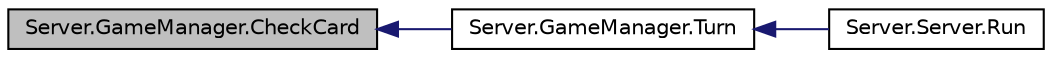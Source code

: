digraph "Server.GameManager.CheckCard"
{
  edge [fontname="Helvetica",fontsize="10",labelfontname="Helvetica",labelfontsize="10"];
  node [fontname="Helvetica",fontsize="10",shape=record];
  rankdir="LR";
  Node9 [label="Server.GameManager.CheckCard",height=0.2,width=0.4,color="black", fillcolor="grey75", style="filled", fontcolor="black"];
  Node9 -> Node10 [dir="back",color="midnightblue",fontsize="10",style="solid"];
  Node10 [label="Server.GameManager.Turn",height=0.2,width=0.4,color="black", fillcolor="white", style="filled",URL="$class_server_1_1_game_manager.html#afe22c5dc89cdc68d8361540b541acd30"];
  Node10 -> Node11 [dir="back",color="midnightblue",fontsize="10",style="solid"];
  Node11 [label="Server.Server.Run",height=0.2,width=0.4,color="black", fillcolor="white", style="filled",URL="$class_server_1_1_server.html#a40d5db9d850120c06889f827e8ce259a"];
}
